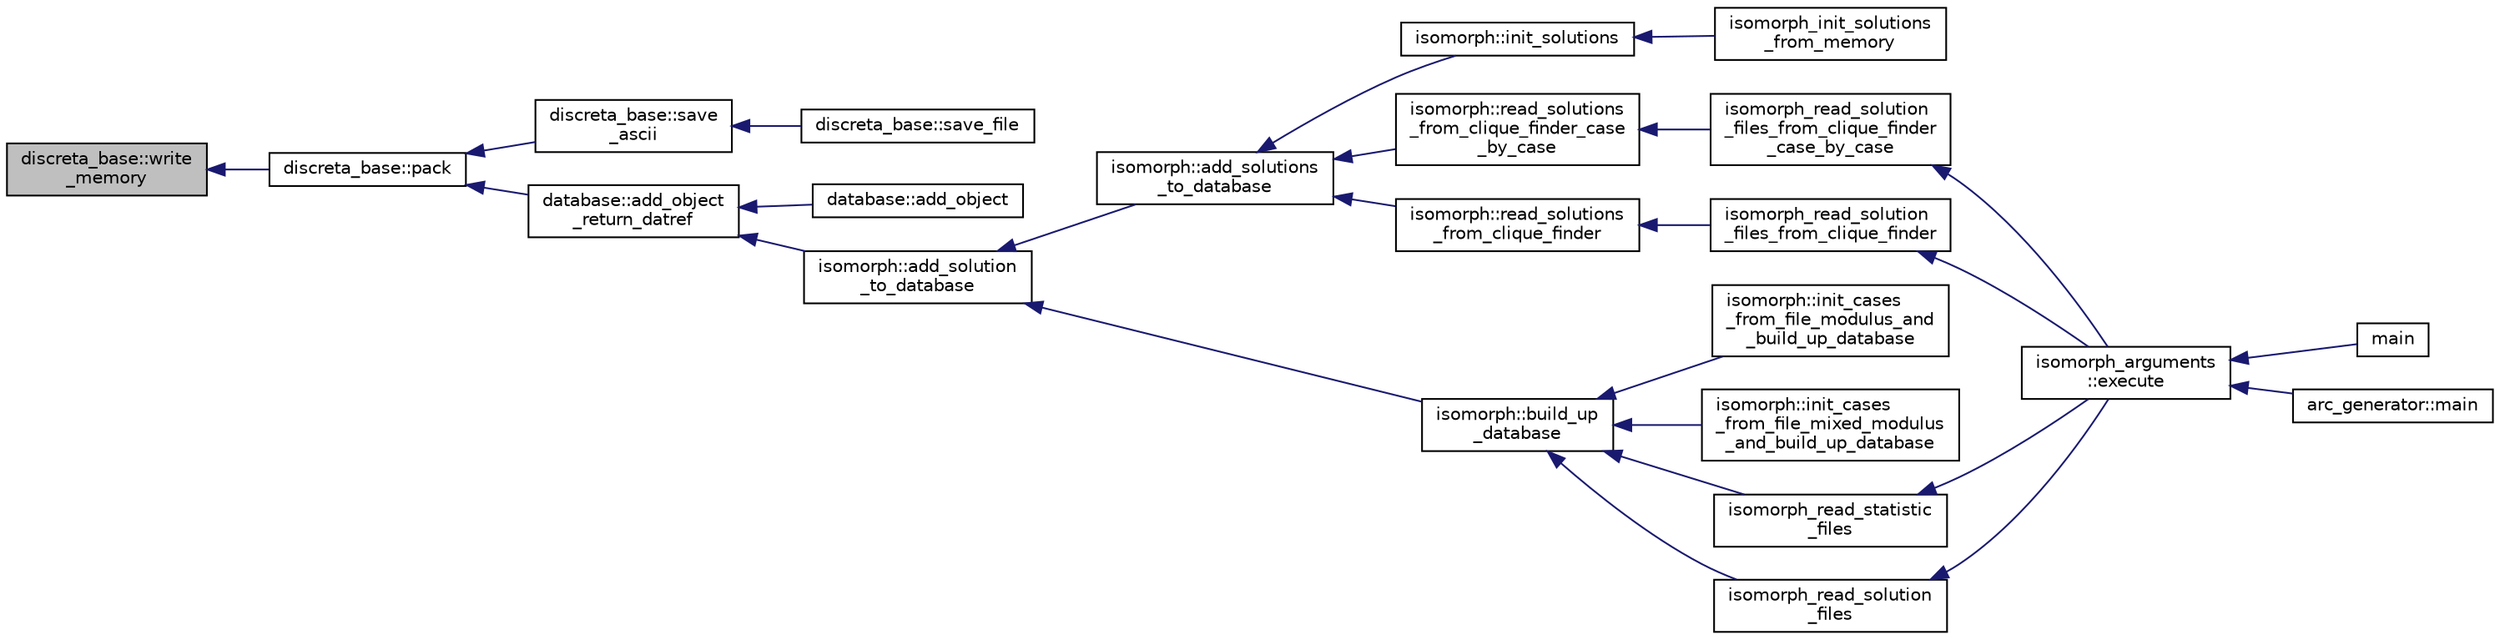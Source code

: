 digraph "discreta_base::write_memory"
{
  edge [fontname="Helvetica",fontsize="10",labelfontname="Helvetica",labelfontsize="10"];
  node [fontname="Helvetica",fontsize="10",shape=record];
  rankdir="LR";
  Node18523 [label="discreta_base::write\l_memory",height=0.2,width=0.4,color="black", fillcolor="grey75", style="filled", fontcolor="black"];
  Node18523 -> Node18524 [dir="back",color="midnightblue",fontsize="10",style="solid",fontname="Helvetica"];
  Node18524 [label="discreta_base::pack",height=0.2,width=0.4,color="black", fillcolor="white", style="filled",URL="$d7/d71/classdiscreta__base.html#aca663109cfebec3214b8f55a1234b3a1"];
  Node18524 -> Node18525 [dir="back",color="midnightblue",fontsize="10",style="solid",fontname="Helvetica"];
  Node18525 [label="discreta_base::save\l_ascii",height=0.2,width=0.4,color="black", fillcolor="white", style="filled",URL="$d7/d71/classdiscreta__base.html#a20b88cb86e90c53a6046843396c171b1"];
  Node18525 -> Node18526 [dir="back",color="midnightblue",fontsize="10",style="solid",fontname="Helvetica"];
  Node18526 [label="discreta_base::save_file",height=0.2,width=0.4,color="black", fillcolor="white", style="filled",URL="$d7/d71/classdiscreta__base.html#a17630e7267e0a73778a3b544f4ebdd11"];
  Node18524 -> Node18527 [dir="back",color="midnightblue",fontsize="10",style="solid",fontname="Helvetica"];
  Node18527 [label="database::add_object\l_return_datref",height=0.2,width=0.4,color="black", fillcolor="white", style="filled",URL="$db/d72/classdatabase.html#a6b0c2e6ebb9938c57ce826647ed1ad40"];
  Node18527 -> Node18528 [dir="back",color="midnightblue",fontsize="10",style="solid",fontname="Helvetica"];
  Node18528 [label="database::add_object",height=0.2,width=0.4,color="black", fillcolor="white", style="filled",URL="$db/d72/classdatabase.html#a880f60c1d94fff84d0db2b119361fbb6"];
  Node18527 -> Node18529 [dir="back",color="midnightblue",fontsize="10",style="solid",fontname="Helvetica"];
  Node18529 [label="isomorph::add_solution\l_to_database",height=0.2,width=0.4,color="black", fillcolor="white", style="filled",URL="$d3/d5f/classisomorph.html#a18fee606dcd59d50cee898770d01dbc8"];
  Node18529 -> Node18530 [dir="back",color="midnightblue",fontsize="10",style="solid",fontname="Helvetica"];
  Node18530 [label="isomorph::add_solutions\l_to_database",height=0.2,width=0.4,color="black", fillcolor="white", style="filled",URL="$d3/d5f/classisomorph.html#afe502608a65808a0daf63ac05c860e62"];
  Node18530 -> Node18531 [dir="back",color="midnightblue",fontsize="10",style="solid",fontname="Helvetica"];
  Node18531 [label="isomorph::init_solutions",height=0.2,width=0.4,color="black", fillcolor="white", style="filled",URL="$d3/d5f/classisomorph.html#a729746a01bd45d55565d0a11cda9e9a3"];
  Node18531 -> Node18532 [dir="back",color="midnightblue",fontsize="10",style="solid",fontname="Helvetica"];
  Node18532 [label="isomorph_init_solutions\l_from_memory",height=0.2,width=0.4,color="black", fillcolor="white", style="filled",URL="$d4/d7e/isomorph__global_8_c.html#a490bbe6199dc1e29d186b26834266e03"];
  Node18530 -> Node18533 [dir="back",color="midnightblue",fontsize="10",style="solid",fontname="Helvetica"];
  Node18533 [label="isomorph::read_solutions\l_from_clique_finder_case\l_by_case",height=0.2,width=0.4,color="black", fillcolor="white", style="filled",URL="$d3/d5f/classisomorph.html#a65bc5ec528f741a1b01cdd606dfed579"];
  Node18533 -> Node18534 [dir="back",color="midnightblue",fontsize="10",style="solid",fontname="Helvetica"];
  Node18534 [label="isomorph_read_solution\l_files_from_clique_finder\l_case_by_case",height=0.2,width=0.4,color="black", fillcolor="white", style="filled",URL="$d4/d7e/isomorph__global_8_c.html#a2a55ab4b2df6ae83f916cf01eccdf67c"];
  Node18534 -> Node18535 [dir="back",color="midnightblue",fontsize="10",style="solid",fontname="Helvetica"];
  Node18535 [label="isomorph_arguments\l::execute",height=0.2,width=0.4,color="black", fillcolor="white", style="filled",URL="$d5/de4/classisomorph__arguments.html#aa85e472d14906abdd5672dc66027583e"];
  Node18535 -> Node18536 [dir="back",color="midnightblue",fontsize="10",style="solid",fontname="Helvetica"];
  Node18536 [label="main",height=0.2,width=0.4,color="black", fillcolor="white", style="filled",URL="$d1/d5e/blt__main_8_c.html#a217dbf8b442f20279ea00b898af96f52"];
  Node18535 -> Node18537 [dir="back",color="midnightblue",fontsize="10",style="solid",fontname="Helvetica"];
  Node18537 [label="arc_generator::main",height=0.2,width=0.4,color="black", fillcolor="white", style="filled",URL="$d4/d21/classarc__generator.html#ad80140b51b165dad1fe6ab232be7829a"];
  Node18530 -> Node18538 [dir="back",color="midnightblue",fontsize="10",style="solid",fontname="Helvetica"];
  Node18538 [label="isomorph::read_solutions\l_from_clique_finder",height=0.2,width=0.4,color="black", fillcolor="white", style="filled",URL="$d3/d5f/classisomorph.html#a14c4ac27b0d97d338e14ac0d183c5c64"];
  Node18538 -> Node18539 [dir="back",color="midnightblue",fontsize="10",style="solid",fontname="Helvetica"];
  Node18539 [label="isomorph_read_solution\l_files_from_clique_finder",height=0.2,width=0.4,color="black", fillcolor="white", style="filled",URL="$d4/d7e/isomorph__global_8_c.html#ad8be067333430bfdd26c0a34549f4556"];
  Node18539 -> Node18535 [dir="back",color="midnightblue",fontsize="10",style="solid",fontname="Helvetica"];
  Node18529 -> Node18540 [dir="back",color="midnightblue",fontsize="10",style="solid",fontname="Helvetica"];
  Node18540 [label="isomorph::build_up\l_database",height=0.2,width=0.4,color="black", fillcolor="white", style="filled",URL="$d3/d5f/classisomorph.html#a40bea8f733a5855879f927fc73324384"];
  Node18540 -> Node18541 [dir="back",color="midnightblue",fontsize="10",style="solid",fontname="Helvetica"];
  Node18541 [label="isomorph::init_cases\l_from_file_modulus_and\l_build_up_database",height=0.2,width=0.4,color="black", fillcolor="white", style="filled",URL="$d3/d5f/classisomorph.html#a42c6ebeadb51263d8ae8c1bdaae3ebbd"];
  Node18540 -> Node18542 [dir="back",color="midnightblue",fontsize="10",style="solid",fontname="Helvetica"];
  Node18542 [label="isomorph::init_cases\l_from_file_mixed_modulus\l_and_build_up_database",height=0.2,width=0.4,color="black", fillcolor="white", style="filled",URL="$d3/d5f/classisomorph.html#acae208131143734575c088b5f50123f6"];
  Node18540 -> Node18543 [dir="back",color="midnightblue",fontsize="10",style="solid",fontname="Helvetica"];
  Node18543 [label="isomorph_read_statistic\l_files",height=0.2,width=0.4,color="black", fillcolor="white", style="filled",URL="$d4/d7e/isomorph__global_8_c.html#a78a6ee9d7dee4708fc721374bdebfa83"];
  Node18543 -> Node18535 [dir="back",color="midnightblue",fontsize="10",style="solid",fontname="Helvetica"];
  Node18540 -> Node18544 [dir="back",color="midnightblue",fontsize="10",style="solid",fontname="Helvetica"];
  Node18544 [label="isomorph_read_solution\l_files",height=0.2,width=0.4,color="black", fillcolor="white", style="filled",URL="$d4/d7e/isomorph__global_8_c.html#a697da824ab34db5c830530fb3c97df24"];
  Node18544 -> Node18535 [dir="back",color="midnightblue",fontsize="10",style="solid",fontname="Helvetica"];
}
